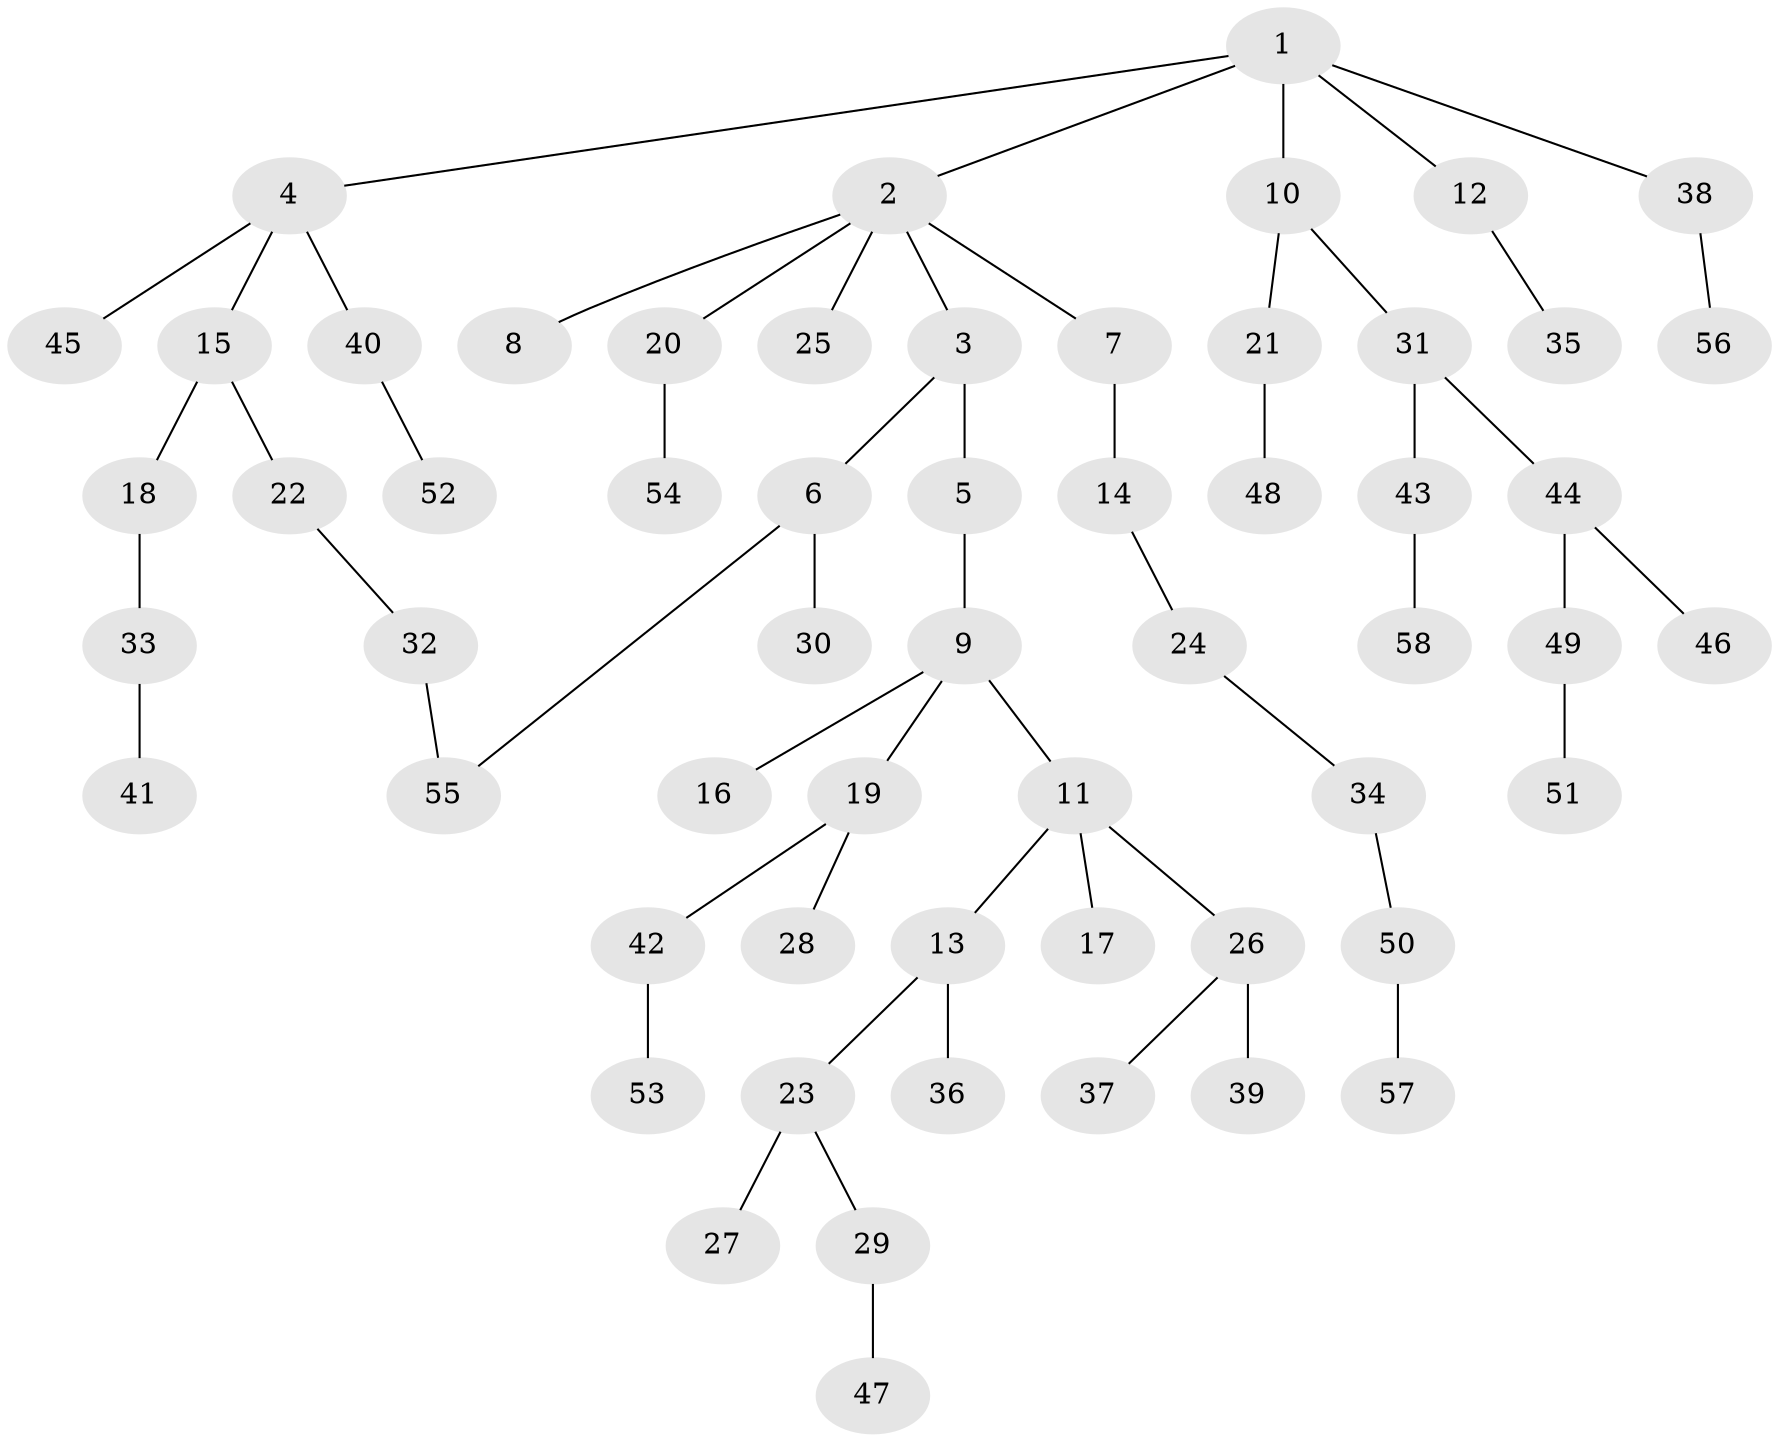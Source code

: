 // coarse degree distribution, {9: 0.025, 3: 0.125, 2: 0.425, 1: 0.4, 6: 0.025}
// Generated by graph-tools (version 1.1) at 2025/17/03/04/25 18:17:10]
// undirected, 58 vertices, 58 edges
graph export_dot {
graph [start="1"]
  node [color=gray90,style=filled];
  1;
  2;
  3;
  4;
  5;
  6;
  7;
  8;
  9;
  10;
  11;
  12;
  13;
  14;
  15;
  16;
  17;
  18;
  19;
  20;
  21;
  22;
  23;
  24;
  25;
  26;
  27;
  28;
  29;
  30;
  31;
  32;
  33;
  34;
  35;
  36;
  37;
  38;
  39;
  40;
  41;
  42;
  43;
  44;
  45;
  46;
  47;
  48;
  49;
  50;
  51;
  52;
  53;
  54;
  55;
  56;
  57;
  58;
  1 -- 2;
  1 -- 4;
  1 -- 10;
  1 -- 12;
  1 -- 38;
  2 -- 3;
  2 -- 7;
  2 -- 8;
  2 -- 20;
  2 -- 25;
  3 -- 5;
  3 -- 6;
  4 -- 15;
  4 -- 40;
  4 -- 45;
  5 -- 9;
  6 -- 30;
  6 -- 55;
  7 -- 14;
  9 -- 11;
  9 -- 16;
  9 -- 19;
  10 -- 21;
  10 -- 31;
  11 -- 13;
  11 -- 17;
  11 -- 26;
  12 -- 35;
  13 -- 23;
  13 -- 36;
  14 -- 24;
  15 -- 18;
  15 -- 22;
  18 -- 33;
  19 -- 28;
  19 -- 42;
  20 -- 54;
  21 -- 48;
  22 -- 32;
  23 -- 27;
  23 -- 29;
  24 -- 34;
  26 -- 37;
  26 -- 39;
  29 -- 47;
  31 -- 43;
  31 -- 44;
  32 -- 55;
  33 -- 41;
  34 -- 50;
  38 -- 56;
  40 -- 52;
  42 -- 53;
  43 -- 58;
  44 -- 46;
  44 -- 49;
  49 -- 51;
  50 -- 57;
}
